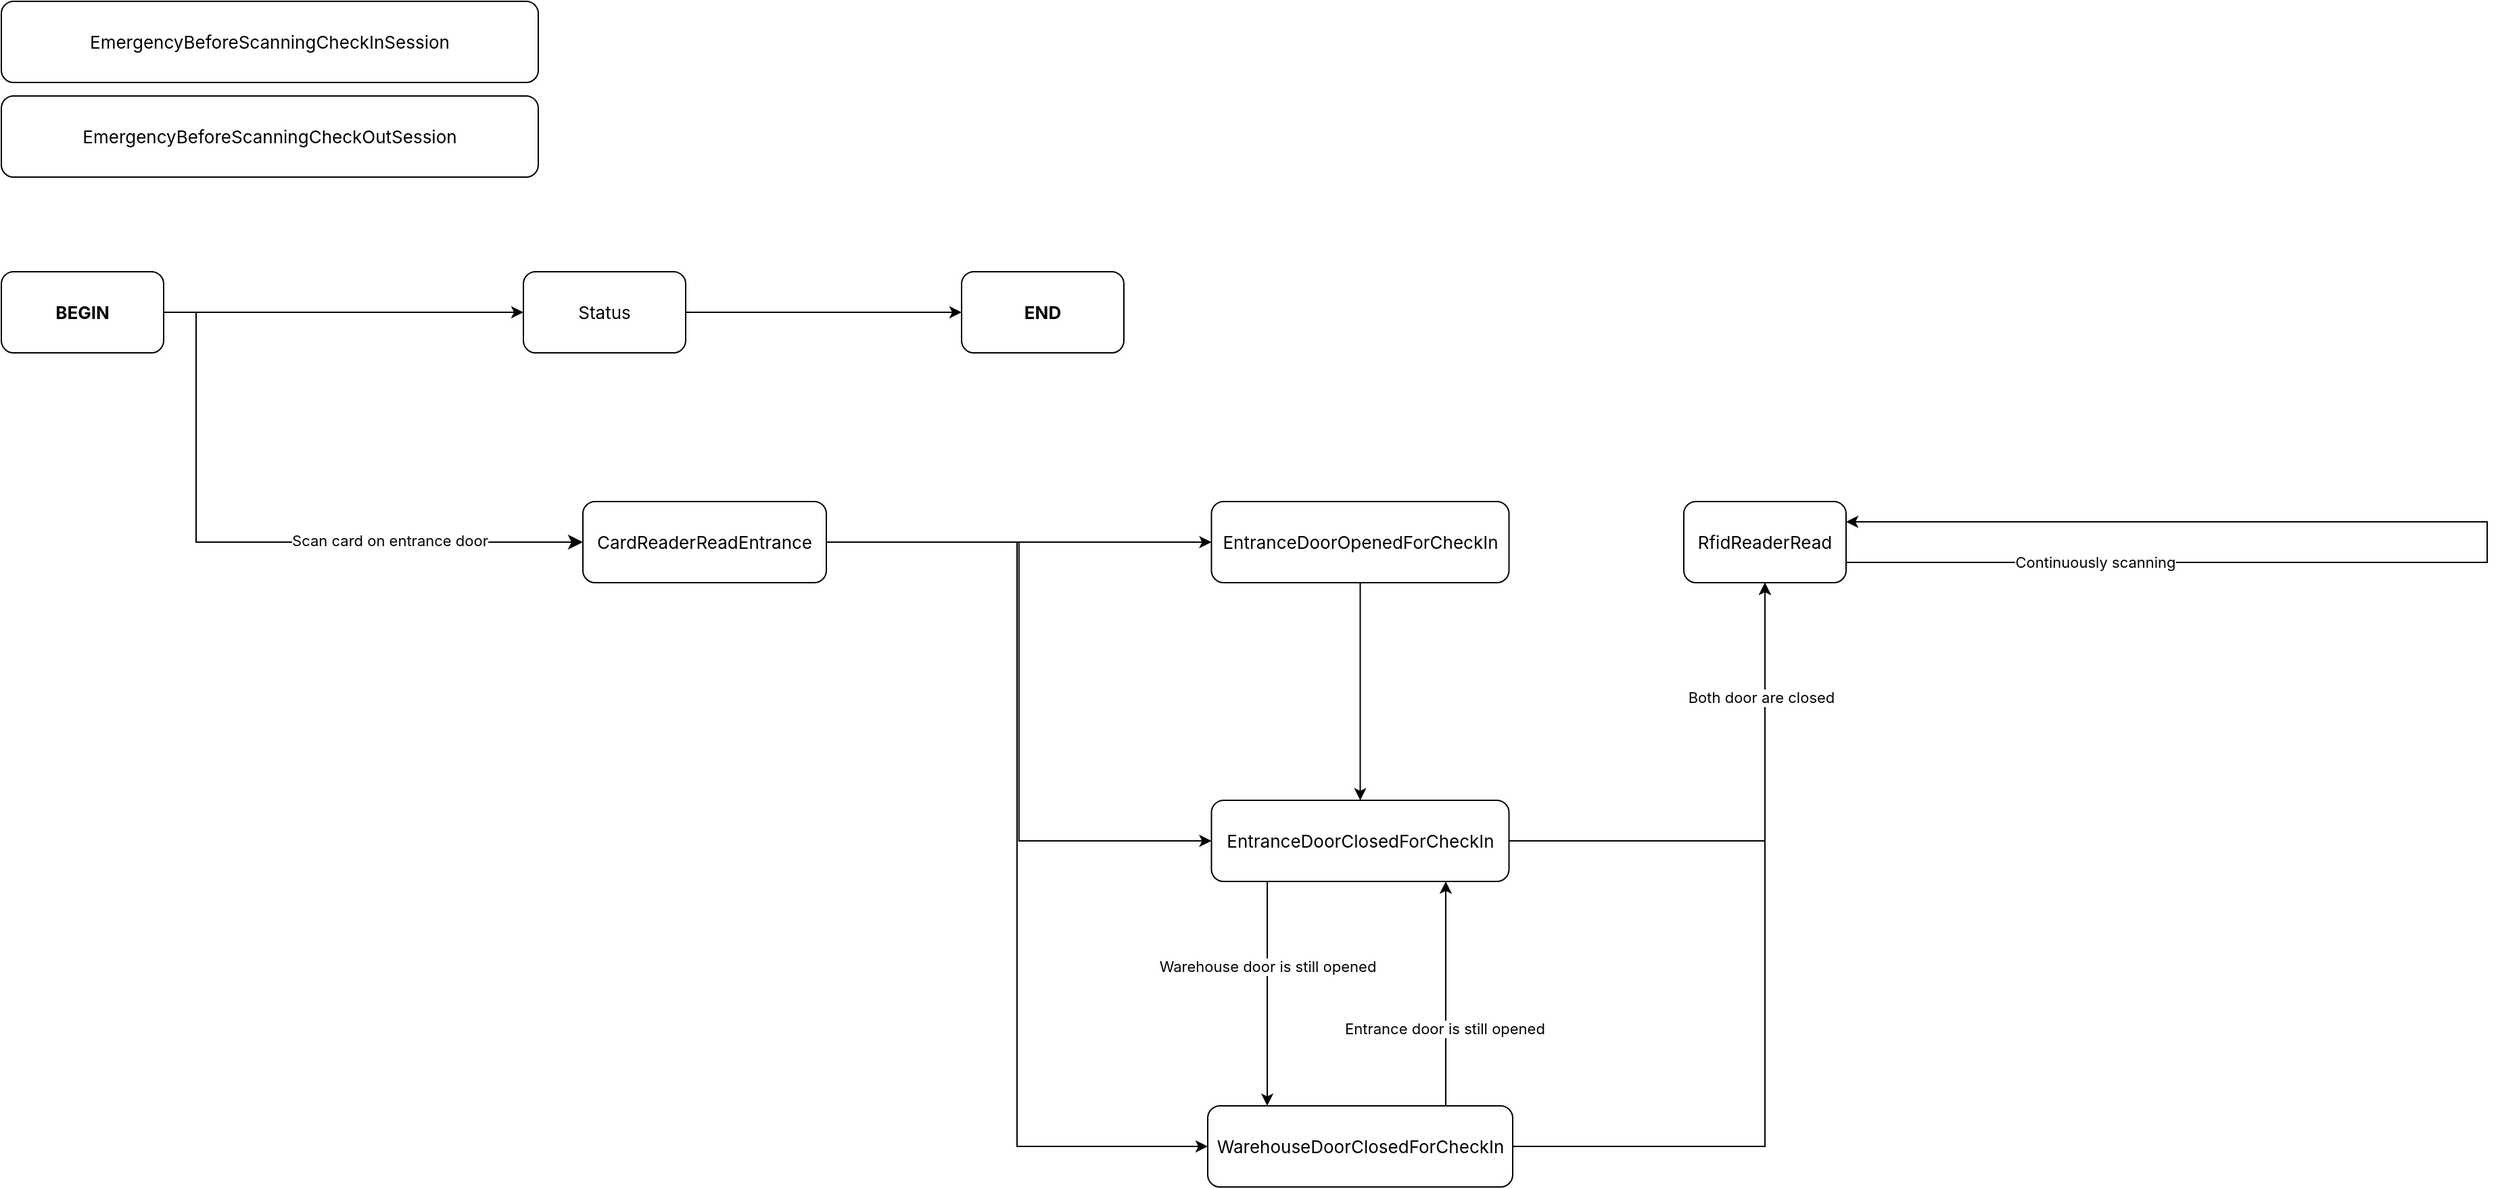 <mxfile version="21.0.2" type="github">
  <diagram name="Page-1" id="940UEB8Na39d6Low3zaP">
    <mxGraphModel dx="1687" dy="936" grid="1" gridSize="11" guides="1" tooltips="1" connect="1" arrows="1" fold="1" page="1" pageScale="1" pageWidth="1920" pageHeight="1200" math="0" shadow="0">
      <root>
        <mxCell id="0" />
        <mxCell id="1" parent="0" />
        <mxCell id="-CGtdMd7LiqkpE4CCsxR-3" value="EmergencyBeforeScanningCheckInSession" style="rounded=1;whiteSpace=wrap;html=1;fontFamily=Inter;fontSource=https%3A%2F%2Ffonts.googleapis.com%2Fcss%3Ffamily%3DInter;fontSize=13;" vertex="1" parent="1">
          <mxGeometry x="10" y="30" width="397" height="60" as="geometry" />
        </mxCell>
        <mxCell id="-CGtdMd7LiqkpE4CCsxR-4" value="EmergencyBeforeScanningCheckOutSession" style="rounded=1;whiteSpace=wrap;html=1;fontFamily=Inter;fontSource=https%3A%2F%2Ffonts.googleapis.com%2Fcss%3Ffamily%3DInter;fontSize=13;" vertex="1" parent="1">
          <mxGeometry x="10" y="100" width="397" height="60" as="geometry" />
        </mxCell>
        <mxCell id="-CGtdMd7LiqkpE4CCsxR-7" value="" style="edgeStyle=orthogonalEdgeStyle;rounded=0;orthogonalLoop=1;jettySize=auto;html=1;fontFamily=Inter;fontSource=https%3A%2F%2Ffonts.googleapis.com%2Fcss%3Ffamily%3DInter;fontSize=13;" edge="1" parent="1" source="-CGtdMd7LiqkpE4CCsxR-5" target="-CGtdMd7LiqkpE4CCsxR-6">
          <mxGeometry relative="1" as="geometry" />
        </mxCell>
        <mxCell id="-CGtdMd7LiqkpE4CCsxR-5" value="BEGIN" style="rounded=1;whiteSpace=wrap;html=1;fontFamily=Inter;fontSource=https%3A%2F%2Ffonts.googleapis.com%2Fcss%3Ffamily%3DInter;fontSize=13;fontStyle=1" vertex="1" parent="1">
          <mxGeometry x="10" y="230" width="120" height="60" as="geometry" />
        </mxCell>
        <mxCell id="-CGtdMd7LiqkpE4CCsxR-9" value="" style="edgeStyle=orthogonalEdgeStyle;rounded=0;orthogonalLoop=1;jettySize=auto;html=1;fontFamily=Inter;fontSource=https%3A%2F%2Ffonts.googleapis.com%2Fcss%3Ffamily%3DInter;fontSize=13;" edge="1" parent="1" source="-CGtdMd7LiqkpE4CCsxR-6" target="-CGtdMd7LiqkpE4CCsxR-8">
          <mxGeometry relative="1" as="geometry" />
        </mxCell>
        <mxCell id="-CGtdMd7LiqkpE4CCsxR-6" value="Status" style="whiteSpace=wrap;html=1;rounded=1;fontFamily=Inter;fontSource=https%3A%2F%2Ffonts.googleapis.com%2Fcss%3Ffamily%3DInter;fontSize=13;" vertex="1" parent="1">
          <mxGeometry x="396" y="230" width="120" height="60" as="geometry" />
        </mxCell>
        <mxCell id="-CGtdMd7LiqkpE4CCsxR-8" value="END" style="whiteSpace=wrap;html=1;rounded=1;fontFamily=Inter;fontSource=https%3A%2F%2Ffonts.googleapis.com%2Fcss%3Ffamily%3DInter;fontSize=13;fontStyle=1" vertex="1" parent="1">
          <mxGeometry x="720" y="230" width="120" height="60" as="geometry" />
        </mxCell>
        <mxCell id="-CGtdMd7LiqkpE4CCsxR-21" style="edgeStyle=orthogonalEdgeStyle;rounded=0;orthogonalLoop=1;jettySize=auto;html=1;exitX=1;exitY=0.5;exitDx=0;exitDy=0;entryX=0;entryY=0.5;entryDx=0;entryDy=0;fontFamily=Inter;fontSource=https%3A%2F%2Ffonts.googleapis.com%2Fcss%3Ffamily%3DInter;fontSize=13;" edge="1" parent="1" source="-CGtdMd7LiqkpE4CCsxR-10" target="-CGtdMd7LiqkpE4CCsxR-12">
          <mxGeometry relative="1" as="geometry" />
        </mxCell>
        <mxCell id="-CGtdMd7LiqkpE4CCsxR-54" style="edgeStyle=orthogonalEdgeStyle;rounded=0;orthogonalLoop=1;jettySize=auto;html=1;exitX=1;exitY=0.5;exitDx=0;exitDy=0;entryX=0;entryY=0.5;entryDx=0;entryDy=0;" edge="1" parent="1" source="-CGtdMd7LiqkpE4CCsxR-10" target="-CGtdMd7LiqkpE4CCsxR-28">
          <mxGeometry relative="1" as="geometry" />
        </mxCell>
        <mxCell id="-CGtdMd7LiqkpE4CCsxR-55" style="edgeStyle=orthogonalEdgeStyle;rounded=0;orthogonalLoop=1;jettySize=auto;html=1;exitX=1;exitY=0.5;exitDx=0;exitDy=0;entryX=0;entryY=0.5;entryDx=0;entryDy=0;" edge="1" parent="1" source="-CGtdMd7LiqkpE4CCsxR-10" target="-CGtdMd7LiqkpE4CCsxR-23">
          <mxGeometry relative="1" as="geometry" />
        </mxCell>
        <mxCell id="-CGtdMd7LiqkpE4CCsxR-10" value="CardReaderReadEntrance" style="whiteSpace=wrap;html=1;rounded=1;fontFamily=Inter;fontSource=https%3A%2F%2Ffonts.googleapis.com%2Fcss%3Ffamily%3DInter;fontSize=13;" vertex="1" parent="1">
          <mxGeometry x="440" y="400" width="180" height="60" as="geometry" />
        </mxCell>
        <mxCell id="-CGtdMd7LiqkpE4CCsxR-24" value="" style="edgeStyle=orthogonalEdgeStyle;rounded=0;orthogonalLoop=1;jettySize=auto;html=1;fontFamily=Inter;fontSource=https%3A%2F%2Ffonts.googleapis.com%2Fcss%3Ffamily%3DInter;fontSize=13;" edge="1" parent="1" source="-CGtdMd7LiqkpE4CCsxR-12" target="-CGtdMd7LiqkpE4CCsxR-23">
          <mxGeometry relative="1" as="geometry" />
        </mxCell>
        <mxCell id="-CGtdMd7LiqkpE4CCsxR-12" value="EntranceDoorOpenedForCheckIn" style="whiteSpace=wrap;html=1;rounded=1;fontFamily=Inter;fontSource=https%3A%2F%2Ffonts.googleapis.com%2Fcss%3Ffamily%3DInter;fontSize=13;" vertex="1" parent="1">
          <mxGeometry x="904.75" y="400" width="220" height="60" as="geometry" />
        </mxCell>
        <mxCell id="-CGtdMd7LiqkpE4CCsxR-20" value="" style="edgeStyle=elbowEdgeStyle;elbow=horizontal;endArrow=classic;html=1;curved=0;rounded=0;endSize=8;startSize=8;fontFamily=Inter;fontSource=https%3A%2F%2Ffonts.googleapis.com%2Fcss%3Ffamily%3DInter;fontSize=13;" edge="1" parent="1" target="-CGtdMd7LiqkpE4CCsxR-10">
          <mxGeometry width="50" height="50" relative="1" as="geometry">
            <mxPoint x="130" y="260" as="sourcePoint" />
            <mxPoint x="190" y="420" as="targetPoint" />
            <Array as="points">
              <mxPoint x="154" y="352" />
            </Array>
          </mxGeometry>
        </mxCell>
        <mxCell id="-CGtdMd7LiqkpE4CCsxR-33" value="Scan card on entrance door" style="edgeLabel;html=1;align=center;verticalAlign=middle;resizable=0;points=[];fontFamily=Inter;fontSource=https%3A%2F%2Ffonts.googleapis.com%2Fcss%3Ffamily%3DInter;" vertex="1" connectable="0" parent="-CGtdMd7LiqkpE4CCsxR-20">
          <mxGeometry x="0.267" y="1" relative="1" as="geometry">
            <mxPoint x="33" as="offset" />
          </mxGeometry>
        </mxCell>
        <mxCell id="-CGtdMd7LiqkpE4CCsxR-26" value="" style="edgeStyle=orthogonalEdgeStyle;rounded=0;orthogonalLoop=1;jettySize=auto;html=1;fontFamily=Inter;fontSource=https%3A%2F%2Ffonts.googleapis.com%2Fcss%3Ffamily%3DInter;fontSize=13;" edge="1" parent="1" source="-CGtdMd7LiqkpE4CCsxR-23" target="-CGtdMd7LiqkpE4CCsxR-25">
          <mxGeometry relative="1" as="geometry" />
        </mxCell>
        <mxCell id="-CGtdMd7LiqkpE4CCsxR-29" value="" style="edgeStyle=orthogonalEdgeStyle;rounded=0;orthogonalLoop=1;jettySize=auto;html=1;fontFamily=Inter;fontSource=https%3A%2F%2Ffonts.googleapis.com%2Fcss%3Ffamily%3DInter;fontSize=13;" edge="1" parent="1" source="-CGtdMd7LiqkpE4CCsxR-23" target="-CGtdMd7LiqkpE4CCsxR-28">
          <mxGeometry relative="1" as="geometry">
            <Array as="points">
              <mxPoint x="946" y="704" />
              <mxPoint x="946" y="704" />
            </Array>
          </mxGeometry>
        </mxCell>
        <mxCell id="-CGtdMd7LiqkpE4CCsxR-30" value="Warehouse door is still opened" style="edgeLabel;html=1;align=center;verticalAlign=middle;resizable=0;points=[];fontFamily=Inter;fontSource=https%3A%2F%2Ffonts.googleapis.com%2Fcss%3Ffamily%3DInter;fontSize=11;" vertex="1" connectable="0" parent="-CGtdMd7LiqkpE4CCsxR-29">
          <mxGeometry x="-0.253" y="-3" relative="1" as="geometry">
            <mxPoint x="3" y="1" as="offset" />
          </mxGeometry>
        </mxCell>
        <mxCell id="-CGtdMd7LiqkpE4CCsxR-23" value="EntranceDoorClosedForCheckIn" style="whiteSpace=wrap;html=1;rounded=1;fontFamily=Inter;fontSource=https%3A%2F%2Ffonts.googleapis.com%2Fcss%3Ffamily%3DInter;fontSize=13;" vertex="1" parent="1">
          <mxGeometry x="904.75" y="621" width="220" height="60" as="geometry" />
        </mxCell>
        <mxCell id="-CGtdMd7LiqkpE4CCsxR-25" value="RfidReaderRead" style="whiteSpace=wrap;html=1;rounded=1;fontFamily=Inter;fontSource=https%3A%2F%2Ffonts.googleapis.com%2Fcss%3Ffamily%3DInter;fontSize=13;" vertex="1" parent="1">
          <mxGeometry x="1254" y="400" width="120" height="60" as="geometry" />
        </mxCell>
        <mxCell id="-CGtdMd7LiqkpE4CCsxR-46" style="edgeStyle=orthogonalEdgeStyle;rounded=0;orthogonalLoop=1;jettySize=auto;html=1;exitX=1;exitY=0.5;exitDx=0;exitDy=0;entryX=0.5;entryY=1;entryDx=0;entryDy=0;fontFamily=Inter;fontSource=https%3A%2F%2Ffonts.googleapis.com%2Fcss%3Ffamily%3DInter;" edge="1" parent="1" source="-CGtdMd7LiqkpE4CCsxR-28" target="-CGtdMd7LiqkpE4CCsxR-25">
          <mxGeometry relative="1" as="geometry" />
        </mxCell>
        <mxCell id="-CGtdMd7LiqkpE4CCsxR-53" value="Both door are closed" style="edgeLabel;html=1;align=center;verticalAlign=middle;resizable=0;points=[];fontFamily=Inter;fontSource=https%3A%2F%2Ffonts.googleapis.com%2Fcss%3Ffamily%3DInter;" vertex="1" connectable="0" parent="-CGtdMd7LiqkpE4CCsxR-46">
          <mxGeometry x="0.718" y="3" relative="1" as="geometry">
            <mxPoint as="offset" />
          </mxGeometry>
        </mxCell>
        <mxCell id="-CGtdMd7LiqkpE4CCsxR-48" style="edgeStyle=orthogonalEdgeStyle;rounded=0;orthogonalLoop=1;jettySize=auto;html=1;exitX=0.5;exitY=0;exitDx=0;exitDy=0;fontFamily=Inter;fontSource=https%3A%2F%2Ffonts.googleapis.com%2Fcss%3Ffamily%3DInter;" edge="1" parent="1">
          <mxGeometry relative="1" as="geometry">
            <mxPoint x="1078" y="847" as="sourcePoint" />
            <mxPoint x="1078" y="681" as="targetPoint" />
          </mxGeometry>
        </mxCell>
        <mxCell id="-CGtdMd7LiqkpE4CCsxR-49" value="Entrance door is still opened" style="edgeLabel;html=1;align=center;verticalAlign=middle;resizable=0;points=[];fontFamily=Inter;fontSource=https%3A%2F%2Ffonts.googleapis.com%2Fcss%3Ffamily%3DInter;" vertex="1" connectable="0" parent="-CGtdMd7LiqkpE4CCsxR-48">
          <mxGeometry x="-0.313" y="1" relative="1" as="geometry">
            <mxPoint as="offset" />
          </mxGeometry>
        </mxCell>
        <mxCell id="-CGtdMd7LiqkpE4CCsxR-28" value="WarehouseDoorClosedForCheckIn" style="whiteSpace=wrap;html=1;rounded=1;fontFamily=Inter;fontSource=https%3A%2F%2Ffonts.googleapis.com%2Fcss%3Ffamily%3DInter;fontSize=13;" vertex="1" parent="1">
          <mxGeometry x="902" y="847" width="225.5" height="60" as="geometry" />
        </mxCell>
        <mxCell id="-CGtdMd7LiqkpE4CCsxR-44" style="edgeStyle=orthogonalEdgeStyle;rounded=0;orthogonalLoop=1;jettySize=auto;html=1;exitX=1;exitY=0.75;exitDx=0;exitDy=0;entryX=1;entryY=0.25;entryDx=0;entryDy=0;fontFamily=Inter;fontSource=https%3A%2F%2Ffonts.googleapis.com%2Fcss%3Ffamily%3DInter;" edge="1" parent="1" source="-CGtdMd7LiqkpE4CCsxR-25" target="-CGtdMd7LiqkpE4CCsxR-25">
          <mxGeometry relative="1" as="geometry">
            <Array as="points">
              <mxPoint x="1848" y="445" />
              <mxPoint x="1848" y="415" />
            </Array>
          </mxGeometry>
        </mxCell>
        <mxCell id="-CGtdMd7LiqkpE4CCsxR-45" value="Continuously scanning" style="edgeLabel;html=1;align=center;verticalAlign=middle;resizable=0;points=[];fontFamily=Inter;fontSource=https%3A%2F%2Ffonts.googleapis.com%2Fcss%3Ffamily%3DInter;" vertex="1" connectable="0" parent="-CGtdMd7LiqkpE4CCsxR-44">
          <mxGeometry x="-0.625" y="-2" relative="1" as="geometry">
            <mxPoint y="-2" as="offset" />
          </mxGeometry>
        </mxCell>
      </root>
    </mxGraphModel>
  </diagram>
</mxfile>
